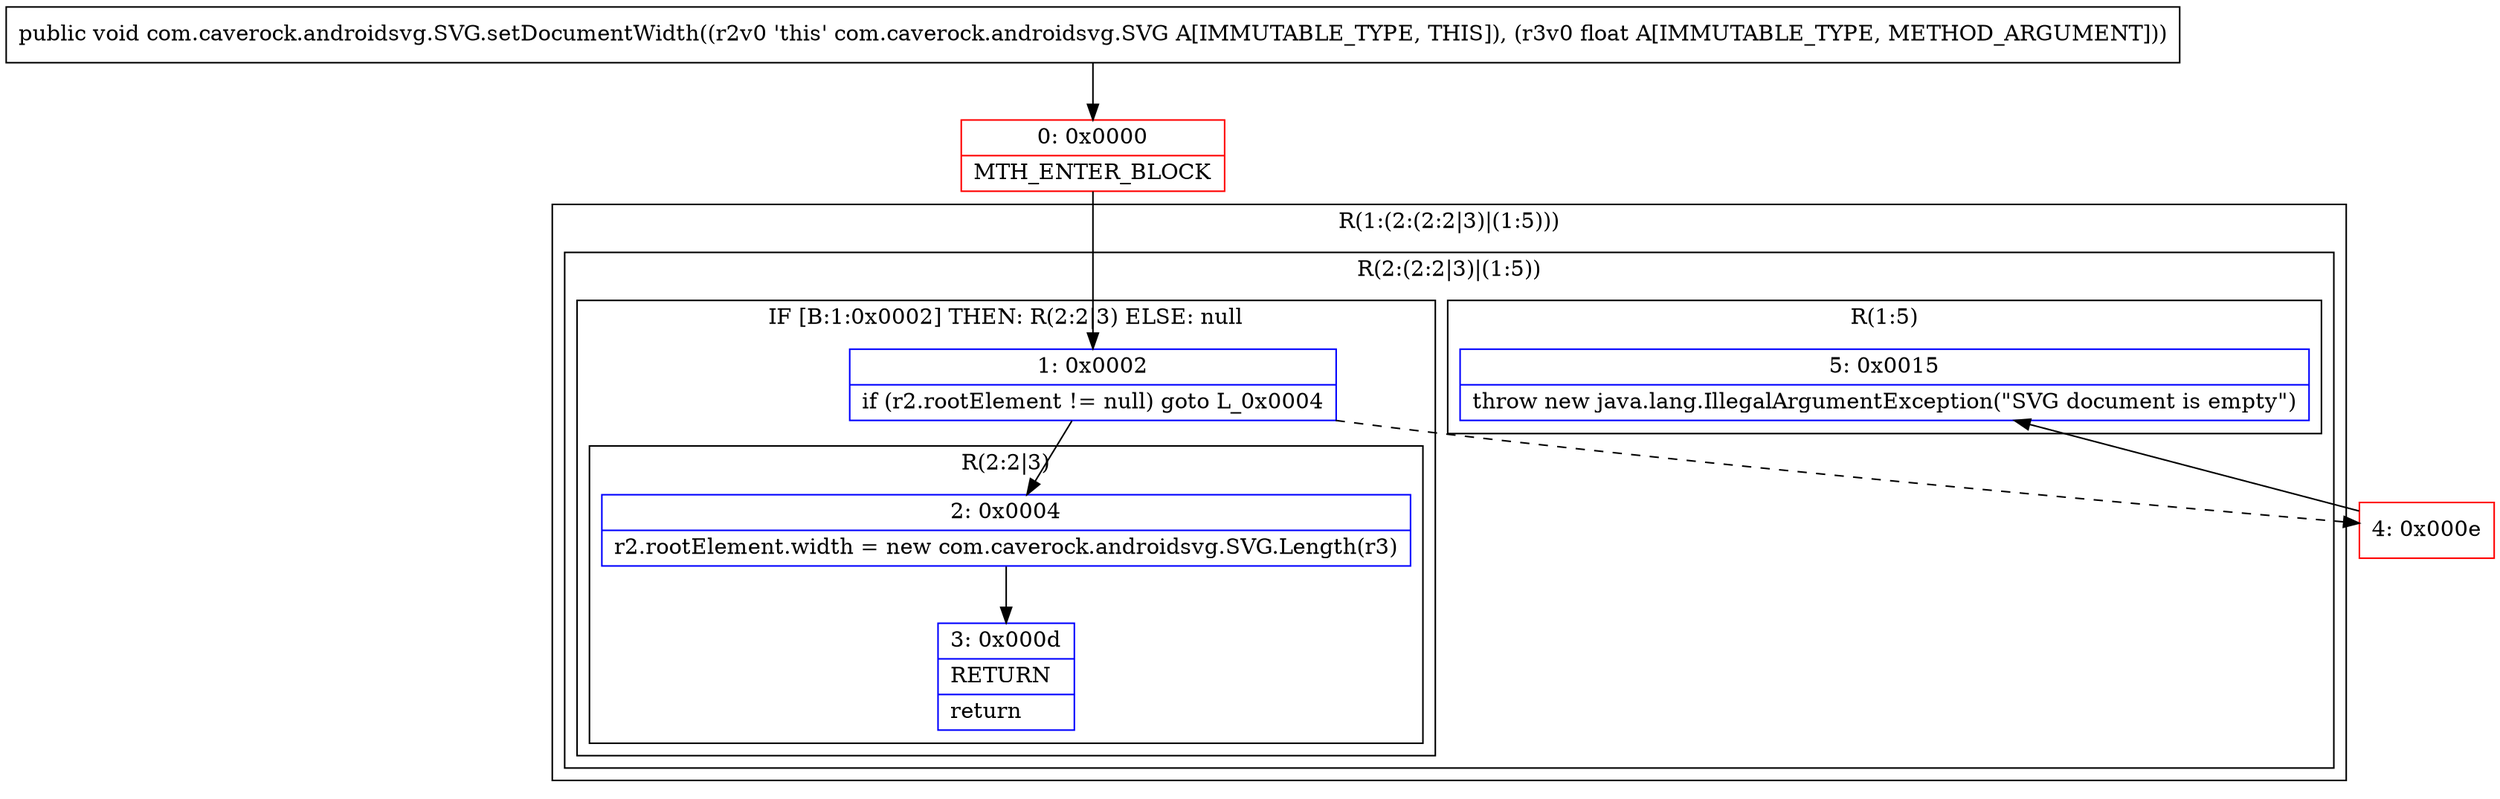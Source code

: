 digraph "CFG forcom.caverock.androidsvg.SVG.setDocumentWidth(F)V" {
subgraph cluster_Region_584301504 {
label = "R(1:(2:(2:2|3)|(1:5)))";
node [shape=record,color=blue];
subgraph cluster_Region_1151784316 {
label = "R(2:(2:2|3)|(1:5))";
node [shape=record,color=blue];
subgraph cluster_IfRegion_181284886 {
label = "IF [B:1:0x0002] THEN: R(2:2|3) ELSE: null";
node [shape=record,color=blue];
Node_1 [shape=record,label="{1\:\ 0x0002|if (r2.rootElement != null) goto L_0x0004\l}"];
subgraph cluster_Region_1642859116 {
label = "R(2:2|3)";
node [shape=record,color=blue];
Node_2 [shape=record,label="{2\:\ 0x0004|r2.rootElement.width = new com.caverock.androidsvg.SVG.Length(r3)\l}"];
Node_3 [shape=record,label="{3\:\ 0x000d|RETURN\l|return\l}"];
}
}
subgraph cluster_Region_1591648298 {
label = "R(1:5)";
node [shape=record,color=blue];
Node_5 [shape=record,label="{5\:\ 0x0015|throw new java.lang.IllegalArgumentException(\"SVG document is empty\")\l}"];
}
}
}
Node_0 [shape=record,color=red,label="{0\:\ 0x0000|MTH_ENTER_BLOCK\l}"];
Node_4 [shape=record,color=red,label="{4\:\ 0x000e}"];
MethodNode[shape=record,label="{public void com.caverock.androidsvg.SVG.setDocumentWidth((r2v0 'this' com.caverock.androidsvg.SVG A[IMMUTABLE_TYPE, THIS]), (r3v0 float A[IMMUTABLE_TYPE, METHOD_ARGUMENT])) }"];
MethodNode -> Node_0;
Node_1 -> Node_2;
Node_1 -> Node_4[style=dashed];
Node_2 -> Node_3;
Node_0 -> Node_1;
Node_4 -> Node_5;
}

